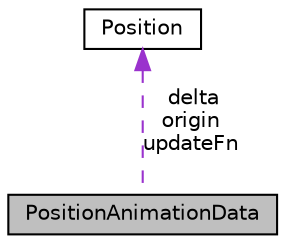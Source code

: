 digraph "PositionAnimationData"
{
 // LATEX_PDF_SIZE
  edge [fontname="Helvetica",fontsize="10",labelfontname="Helvetica",labelfontsize="10"];
  node [fontname="Helvetica",fontsize="10",shape=record];
  Node1 [label="PositionAnimationData",height=0.2,width=0.4,color="black", fillcolor="grey75", style="filled", fontcolor="black",tooltip="Data specific to a position animation."];
  Node2 -> Node1 [dir="back",color="darkorchid3",fontsize="10",style="dashed",label=" delta\norigin\nupdateFn" ,fontname="Helvetica"];
  Node2 [label="Position",height=0.2,width=0.4,color="black", fillcolor="white", style="filled",URL="$structPosition.html",tooltip="Position expressed in degrees of latitude and longitude."];
}

